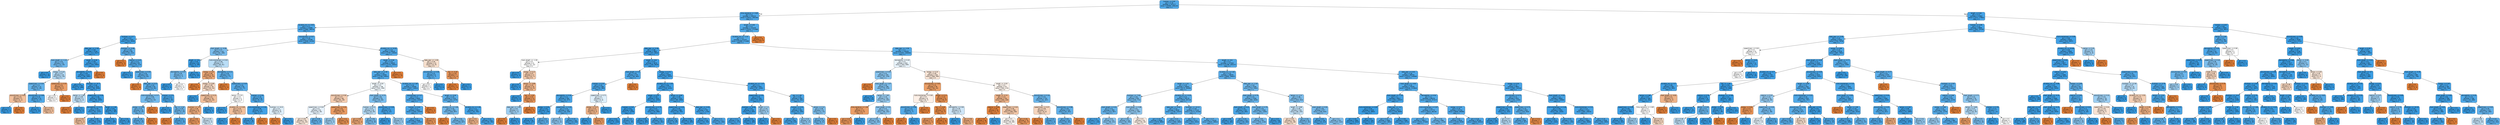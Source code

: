 digraph Tree {
node [shape=box, style="filled, rounded", color="black", fontname=helvetica] ;
edge [fontname=helvetica] ;
0 [label="liveness <= 0.62\ngini = 0.19\nsamples = 147277\nvalue = [25082, 208120]\nclass = 1", fillcolor="#51a9e8"] ;
1 [label="time_signature <= -0.89\ngini = 0.2\nsamples = 135315\nvalue = [24011, 190158]\nclass = 1", fillcolor="#52a9e8"] ;
0 -> 1 [labeldistance=2.5, labelangle=45, headlabel="True"] ;
2 [label="duration_ms <= -0.91\ngini = 0.17\nsamples = 13089\nvalue = [1980, 18670]\nclass = 1", fillcolor="#4ea7e8"] ;
1 -> 2 ;
3 [label="loudness <= -5.7\ngini = 0.07\nsamples = 2331\nvalue = [132, 3540]\nclass = 1", fillcolor="#40a1e6"] ;
2 -> 3 ;
4 [label="date_year <= -2.39\ngini = 0.06\nsamples = 2246\nvalue = [112, 3427]\nclass = 1", fillcolor="#3fa0e6"] ;
3 -> 4 ;
5 [label="track_length <= -1.13\ngini = 0.33\nsamples = 34\nvalue = [12, 45]\nclass = 1", fillcolor="#6eb7ec"] ;
4 -> 5 ;
6 [label="gini = 0.0\nsamples = 16\nvalue = [0, 25]\nclass = 1", fillcolor="#399de5"] ;
5 -> 6 ;
7 [label="energy <= 0.44\ngini = 0.47\nsamples = 18\nvalue = [12, 20]\nclass = 1", fillcolor="#b0d8f5"] ;
5 -> 7 ;
8 [label="speechiness <= 0.03\ngini = 0.3\nsamples = 13\nvalue = [4, 18]\nclass = 1", fillcolor="#65b3eb"] ;
7 -> 8 ;
9 [label="acousticness <= 0.81\ngini = 0.44\nsamples = 3\nvalue = [2, 1]\nclass = 0", fillcolor="#f2c09c"] ;
8 -> 9 ;
10 [label="gini = 0.0\nsamples = 1\nvalue = [0, 1]\nclass = 1", fillcolor="#399de5"] ;
9 -> 10 ;
11 [label="gini = 0.0\nsamples = 2\nvalue = [2, 0]\nclass = 0", fillcolor="#e58139"] ;
9 -> 11 ;
12 [label="acousticness <= 0.95\ngini = 0.19\nsamples = 10\nvalue = [2, 17]\nclass = 1", fillcolor="#50a9e8"] ;
8 -> 12 ;
13 [label="gini = 0.0\nsamples = 8\nvalue = [0, 16]\nclass = 1", fillcolor="#399de5"] ;
12 -> 13 ;
14 [label="gini = 0.44\nsamples = 2\nvalue = [2, 1]\nclass = 0", fillcolor="#f2c09c"] ;
12 -> 14 ;
15 [label="speechiness <= 0.03\ngini = 0.32\nsamples = 5\nvalue = [8, 2]\nclass = 0", fillcolor="#eca06a"] ;
7 -> 15 ;
16 [label="gini = 0.5\nsamples = 2\nvalue = [2, 2]\nclass = 0", fillcolor="#ffffff"] ;
15 -> 16 ;
17 [label="gini = 0.0\nsamples = 3\nvalue = [6, 0]\nclass = 0", fillcolor="#e58139"] ;
15 -> 17 ;
18 [label="length <= 6.28\ngini = 0.06\nsamples = 2212\nvalue = [100, 3382]\nclass = 1", fillcolor="#3fa0e6"] ;
4 -> 18 ;
19 [label="danceability <= 0.17\ngini = 0.05\nsamples = 2210\nvalue = [98, 3382]\nclass = 1", fillcolor="#3fa0e6"] ;
18 -> 19 ;
20 [label="gini = 0.0\nsamples = 295\nvalue = [0, 446]\nclass = 1", fillcolor="#399de5"] ;
19 -> 20 ;
21 [label="loudness <= -37.7\ngini = 0.06\nsamples = 1915\nvalue = [98, 2936]\nclass = 1", fillcolor="#40a0e6"] ;
19 -> 21 ;
22 [label="tempo <= -1.69\ngini = 0.48\nsamples = 4\nvalue = [2, 3]\nclass = 1", fillcolor="#bddef6"] ;
21 -> 22 ;
23 [label="gini = 0.0\nsamples = 1\nvalue = [2, 0]\nclass = 0", fillcolor="#e58139"] ;
22 -> 23 ;
24 [label="gini = 0.0\nsamples = 3\nvalue = [0, 3]\nclass = 1", fillcolor="#399de5"] ;
22 -> 24 ;
25 [label="speechiness <= 0.16\ngini = 0.06\nsamples = 1911\nvalue = [96, 2933]\nclass = 1", fillcolor="#3fa0e6"] ;
21 -> 25 ;
26 [label="danceability <= 0.17\ngini = 0.08\nsamples = 1415\nvalue = [92, 2151]\nclass = 1", fillcolor="#41a1e6"] ;
25 -> 26 ;
27 [label="gini = 0.44\nsamples = 3\nvalue = [4, 2]\nclass = 0", fillcolor="#f2c09c"] ;
26 -> 27 ;
28 [label="gini = 0.08\nsamples = 1412\nvalue = [88, 2149]\nclass = 1", fillcolor="#41a1e6"] ;
26 -> 28 ;
29 [label="length <= 1.95\ngini = 0.01\nsamples = 496\nvalue = [4, 782]\nclass = 1", fillcolor="#3a9ee5"] ;
25 -> 29 ;
30 [label="gini = 0.01\nsamples = 441\nvalue = [2, 693]\nclass = 1", fillcolor="#3a9de5"] ;
29 -> 30 ;
31 [label="gini = 0.04\nsamples = 55\nvalue = [2, 89]\nclass = 1", fillcolor="#3d9fe6"] ;
29 -> 31 ;
32 [label="gini = 0.0\nsamples = 2\nvalue = [2, 0]\nclass = 0", fillcolor="#e58139"] ;
18 -> 32 ;
33 [label="loudness <= -5.68\ngini = 0.26\nsamples = 85\nvalue = [20, 113]\nclass = 1", fillcolor="#5caeea"] ;
3 -> 33 ;
34 [label="gini = 0.0\nsamples = 3\nvalue = [5, 0]\nclass = 0", fillcolor="#e58139"] ;
33 -> 34 ;
35 [label="valence <= 0.24\ngini = 0.21\nsamples = 82\nvalue = [15, 113]\nclass = 1", fillcolor="#53aae8"] ;
33 -> 35 ;
36 [label="gini = 0.0\nsamples = 17\nvalue = [0, 31]\nclass = 1", fillcolor="#399de5"] ;
35 -> 36 ;
37 [label="speechiness <= 0.03\ngini = 0.26\nsamples = 65\nvalue = [15, 82]\nclass = 1", fillcolor="#5dafea"] ;
35 -> 37 ;
38 [label="gini = 0.0\nsamples = 1\nvalue = [1, 0]\nclass = 0", fillcolor="#e58139"] ;
37 -> 38 ;
39 [label="date_year <= 0.21\ngini = 0.25\nsamples = 64\nvalue = [14, 82]\nclass = 1", fillcolor="#5baee9"] ;
37 -> 39 ;
40 [label="instrumentalness <= 0.7\ngini = 0.36\nsamples = 27\nvalue = [10, 33]\nclass = 1", fillcolor="#75bbed"] ;
39 -> 40 ;
41 [label="energy <= 0.99\ngini = 0.31\nsamples = 25\nvalue = [8, 33]\nclass = 1", fillcolor="#69b5eb"] ;
40 -> 41 ;
42 [label="gini = 0.26\nsamples = 24\nvalue = [6, 33]\nclass = 1", fillcolor="#5dafea"] ;
41 -> 42 ;
43 [label="gini = 0.0\nsamples = 1\nvalue = [2, 0]\nclass = 0", fillcolor="#e58139"] ;
41 -> 43 ;
44 [label="gini = 0.0\nsamples = 2\nvalue = [2, 0]\nclass = 0", fillcolor="#e58139"] ;
40 -> 44 ;
45 [label="liveness <= 0.3\ngini = 0.14\nsamples = 37\nvalue = [4, 49]\nclass = 1", fillcolor="#49a5e7"] ;
39 -> 45 ;
46 [label="gini = 0.0\nsamples = 24\nvalue = [0, 34]\nclass = 1", fillcolor="#399de5"] ;
45 -> 46 ;
47 [label="key <= -1.34\ngini = 0.33\nsamples = 13\nvalue = [4, 15]\nclass = 1", fillcolor="#6eb7ec"] ;
45 -> 47 ;
48 [label="gini = 0.0\nsamples = 2\nvalue = [2, 0]\nclass = 0", fillcolor="#e58139"] ;
47 -> 48 ;
49 [label="gini = 0.21\nsamples = 11\nvalue = [2, 15]\nclass = 1", fillcolor="#53aae8"] ;
47 -> 49 ;
50 [label="acousticness <= 0.0\ngini = 0.19\nsamples = 10758\nvalue = [1848, 15130]\nclass = 1", fillcolor="#51a9e8"] ;
2 -> 50 ;
51 [label="track_length <= -0.08\ngini = 0.37\nsamples = 142\nvalue = [61, 190]\nclass = 1", fillcolor="#79bced"] ;
50 -> 51 ;
52 [label="length <= -0.6\ngini = 0.04\nsamples = 65\nvalue = [2, 99]\nclass = 1", fillcolor="#3d9fe6"] ;
51 -> 52 ;
53 [label="danceability <= 0.47\ngini = 0.35\nsamples = 4\nvalue = [2, 7]\nclass = 1", fillcolor="#72b9ec"] ;
52 -> 53 ;
54 [label="gini = 0.0\nsamples = 2\nvalue = [0, 5]\nclass = 1", fillcolor="#399de5"] ;
53 -> 54 ;
55 [label="gini = 0.5\nsamples = 2\nvalue = [2, 2]\nclass = 0", fillcolor="#ffffff"] ;
53 -> 55 ;
56 [label="gini = 0.0\nsamples = 61\nvalue = [0, 92]\nclass = 1", fillcolor="#399de5"] ;
52 -> 56 ;
57 [label="instrumentalness <= 0.01\ngini = 0.48\nsamples = 77\nvalue = [59, 91]\nclass = 1", fillcolor="#b9ddf6"] ;
51 -> 57 ;
58 [label="energy <= 0.8\ngini = 0.36\nsamples = 26\nvalue = [45, 14]\nclass = 0", fillcolor="#eda877"] ;
57 -> 58 ;
59 [label="gini = 0.0\nsamples = 8\nvalue = [25, 0]\nclass = 0", fillcolor="#e58139"] ;
58 -> 59 ;
60 [label="energy <= 0.85\ngini = 0.48\nsamples = 18\nvalue = [20, 14]\nclass = 0", fillcolor="#f7d9c4"] ;
58 -> 60 ;
61 [label="gini = 0.0\nsamples = 2\nvalue = [0, 4]\nclass = 1", fillcolor="#399de5"] ;
60 -> 61 ;
62 [label="speechiness <= 0.13\ngini = 0.44\nsamples = 16\nvalue = [20, 10]\nclass = 0", fillcolor="#f2c09c"] ;
60 -> 62 ;
63 [label="loudness <= -4.5\ngini = 0.38\nsamples = 15\nvalue = [20, 7]\nclass = 0", fillcolor="#eead7e"] ;
62 -> 63 ;
64 [label="gini = 0.26\nsamples = 11\nvalue = [17, 3]\nclass = 0", fillcolor="#ea975c"] ;
63 -> 64 ;
65 [label="gini = 0.49\nsamples = 4\nvalue = [3, 4]\nclass = 1", fillcolor="#cee6f8"] ;
63 -> 65 ;
66 [label="gini = 0.0\nsamples = 1\nvalue = [0, 3]\nclass = 1", fillcolor="#399de5"] ;
62 -> 66 ;
67 [label="danceability <= 0.11\ngini = 0.26\nsamples = 51\nvalue = [14, 77]\nclass = 1", fillcolor="#5dafea"] ;
57 -> 67 ;
68 [label="gini = 0.0\nsamples = 1\nvalue = [2, 0]\nclass = 0", fillcolor="#e58139"] ;
67 -> 68 ;
69 [label="speechiness <= 0.04\ngini = 0.23\nsamples = 50\nvalue = [12, 77]\nclass = 1", fillcolor="#58ace9"] ;
67 -> 69 ;
70 [label="tempo <= 0.31\ngini = 0.5\nsamples = 5\nvalue = [4, 4]\nclass = 0", fillcolor="#ffffff"] ;
69 -> 70 ;
71 [label="gini = 0.0\nsamples = 2\nvalue = [0, 2]\nclass = 1", fillcolor="#399de5"] ;
70 -> 71 ;
72 [label="duration_ms <= 0.09\ngini = 0.44\nsamples = 3\nvalue = [4, 2]\nclass = 0", fillcolor="#f2c09c"] ;
70 -> 72 ;
73 [label="gini = 0.0\nsamples = 1\nvalue = [0, 2]\nclass = 1", fillcolor="#399de5"] ;
72 -> 73 ;
74 [label="gini = 0.0\nsamples = 2\nvalue = [4, 0]\nclass = 0", fillcolor="#e58139"] ;
72 -> 74 ;
75 [label="liveness <= 0.34\ngini = 0.18\nsamples = 45\nvalue = [8, 73]\nclass = 1", fillcolor="#4fa8e8"] ;
69 -> 75 ;
76 [label="instrumentalness <= 0.91\ngini = 0.08\nsamples = 37\nvalue = [3, 67]\nclass = 1", fillcolor="#42a1e6"] ;
75 -> 76 ;
77 [label="gini = 0.06\nsamples = 36\nvalue = [2, 67]\nclass = 1", fillcolor="#3fa0e6"] ;
76 -> 77 ;
78 [label="gini = 0.0\nsamples = 1\nvalue = [1, 0]\nclass = 0", fillcolor="#e58139"] ;
76 -> 78 ;
79 [label="loudness <= -6.41\ngini = 0.5\nsamples = 8\nvalue = [5, 6]\nclass = 1", fillcolor="#deeffb"] ;
75 -> 79 ;
80 [label="gini = 0.0\nsamples = 3\nvalue = [5, 0]\nclass = 0", fillcolor="#e58139"] ;
79 -> 80 ;
81 [label="gini = 0.0\nsamples = 5\nvalue = [0, 6]\nclass = 1", fillcolor="#399de5"] ;
79 -> 81 ;
82 [label="duration_ms <= 10.81\ngini = 0.19\nsamples = 10616\nvalue = [1787, 14940]\nclass = 1", fillcolor="#51a9e8"] ;
50 -> 82 ;
83 [label="length <= 5.08\ngini = 0.19\nsamples = 10603\nvalue = [1775, 14931]\nclass = 1", fillcolor="#51a9e8"] ;
82 -> 83 ;
84 [label="date_year <= -2.39\ngini = 0.19\nsamples = 10592\nvalue = [1758, 14931]\nclass = 1", fillcolor="#50a9e8"] ;
83 -> 84 ;
85 [label="length <= -0.03\ngini = 0.5\nsamples = 136\nvalue = [101, 109]\nclass = 1", fillcolor="#f0f8fd"] ;
84 -> 85 ;
86 [label="acousticness <= 0.91\ngini = 0.47\nsamples = 86\nvalue = [81, 49]\nclass = 0", fillcolor="#f5cdb1"] ;
85 -> 86 ;
87 [label="speechiness <= 0.04\ngini = 0.5\nsamples = 50\nvalue = [34, 39]\nclass = 1", fillcolor="#e6f2fc"] ;
86 -> 87 ;
88 [label="gini = 0.49\nsamples = 40\nvalue = [31, 25]\nclass = 0", fillcolor="#fae7d9"] ;
87 -> 88 ;
89 [label="gini = 0.29\nsamples = 10\nvalue = [3, 14]\nclass = 1", fillcolor="#63b2eb"] ;
87 -> 89 ;
90 [label="speechiness <= 0.03\ngini = 0.29\nsamples = 36\nvalue = [47, 10]\nclass = 0", fillcolor="#eb9c63"] ;
86 -> 90 ;
91 [label="gini = 0.44\nsamples = 4\nvalue = [2, 4]\nclass = 1", fillcolor="#9ccef2"] ;
90 -> 91 ;
92 [label="gini = 0.21\nsamples = 32\nvalue = [45, 6]\nclass = 0", fillcolor="#e89253"] ;
90 -> 92 ;
93 [label="track_length <= -0.74\ngini = 0.38\nsamples = 50\nvalue = [20, 60]\nclass = 1", fillcolor="#7bbeee"] ;
85 -> 93 ;
94 [label="liveness <= 0.11\ngini = 0.47\nsamples = 29\nvalue = [18, 29]\nclass = 1", fillcolor="#b4daf5"] ;
93 -> 94 ;
95 [label="gini = 0.36\nsamples = 7\nvalue = [10, 3]\nclass = 0", fillcolor="#eda774"] ;
94 -> 95 ;
96 [label="gini = 0.36\nsamples = 22\nvalue = [8, 26]\nclass = 1", fillcolor="#76bbed"] ;
94 -> 96 ;
97 [label="acousticness <= 0.93\ngini = 0.11\nsamples = 21\nvalue = [2, 31]\nclass = 1", fillcolor="#46a3e7"] ;
93 -> 97 ;
98 [label="gini = 0.0\nsamples = 16\nvalue = [0, 27]\nclass = 1", fillcolor="#399de5"] ;
97 -> 98 ;
99 [label="gini = 0.44\nsamples = 5\nvalue = [2, 4]\nclass = 1", fillcolor="#9ccef2"] ;
97 -> 99 ;
100 [label="duration_ms <= 1.08\ngini = 0.18\nsamples = 10456\nvalue = [1657, 14822]\nclass = 1", fillcolor="#4fa8e8"] ;
84 -> 100 ;
101 [label="acousticness <= 1.0\ngini = 0.17\nsamples = 9355\nvalue = [1404, 13343]\nclass = 1", fillcolor="#4ea7e8"] ;
100 -> 101 ;
102 [label="liveness <= 0.62\ngini = 0.17\nsamples = 9352\nvalue = [1400, 13343]\nclass = 1", fillcolor="#4ea7e8"] ;
101 -> 102 ;
103 [label="gini = 0.17\nsamples = 9348\nvalue = [1394, 13342]\nclass = 1", fillcolor="#4ea7e8"] ;
102 -> 103 ;
104 [label="gini = 0.24\nsamples = 4\nvalue = [6, 1]\nclass = 0", fillcolor="#e9965a"] ;
102 -> 104 ;
105 [label="gini = 0.0\nsamples = 3\nvalue = [4, 0]\nclass = 0", fillcolor="#e58139"] ;
101 -> 105 ;
106 [label="length <= -0.46\ngini = 0.25\nsamples = 1101\nvalue = [253, 1479]\nclass = 1", fillcolor="#5baee9"] ;
100 -> 106 ;
107 [label="duration_ms <= 1.08\ngini = 0.35\nsamples = 581\nvalue = [200, 697]\nclass = 1", fillcolor="#72b9ec"] ;
106 -> 107 ;
108 [label="gini = 0.0\nsamples = 2\nvalue = [4, 0]\nclass = 0", fillcolor="#e58139"] ;
107 -> 108 ;
109 [label="gini = 0.34\nsamples = 579\nvalue = [196, 697]\nclass = 1", fillcolor="#71b9ec"] ;
107 -> 109 ;
110 [label="duration_ms <= 1.09\ngini = 0.12\nsamples = 520\nvalue = [53, 782]\nclass = 1", fillcolor="#46a4e7"] ;
106 -> 110 ;
111 [label="gini = 0.41\nsamples = 4\nvalue = [5, 2]\nclass = 0", fillcolor="#efb388"] ;
110 -> 111 ;
112 [label="gini = 0.11\nsamples = 516\nvalue = [48, 780]\nclass = 1", fillcolor="#45a3e7"] ;
110 -> 112 ;
113 [label="gini = 0.0\nsamples = 11\nvalue = [17, 0]\nclass = 0", fillcolor="#e58139"] ;
83 -> 113 ;
114 [label="date_year <= -1.06\ngini = 0.49\nsamples = 13\nvalue = [12, 9]\nclass = 0", fillcolor="#f8e0ce"] ;
82 -> 114 ;
115 [label="acousticness <= 0.38\ngini = 0.22\nsamples = 6\nvalue = [1, 7]\nclass = 1", fillcolor="#55abe9"] ;
114 -> 115 ;
116 [label="gini = 0.5\nsamples = 2\nvalue = [1, 1]\nclass = 0", fillcolor="#ffffff"] ;
115 -> 116 ;
117 [label="gini = 0.0\nsamples = 4\nvalue = [0, 6]\nclass = 1", fillcolor="#399de5"] ;
115 -> 117 ;
118 [label="key <= -0.49\ngini = 0.26\nsamples = 7\nvalue = [11, 2]\nclass = 0", fillcolor="#ea985d"] ;
114 -> 118 ;
119 [label="gini = 0.0\nsamples = 5\nvalue = [11, 0]\nclass = 0", fillcolor="#e58139"] ;
118 -> 119 ;
120 [label="gini = 0.0\nsamples = 2\nvalue = [0, 2]\nclass = 1", fillcolor="#399de5"] ;
118 -> 120 ;
121 [label="length <= 5.08\ngini = 0.2\nsamples = 122226\nvalue = [22031, 171488]\nclass = 1", fillcolor="#52aae8"] ;
1 -> 121 ;
122 [label="duration_ms <= -1.23\ngini = 0.2\nsamples = 122147\nvalue = [21898, 171488]\nclass = 1", fillcolor="#52aae8"] ;
121 -> 122 ;
123 [label="date_year <= -2.46\ngini = 0.08\nsamples = 3897\nvalue = [247, 5832]\nclass = 1", fillcolor="#41a1e6"] ;
122 -> 123 ;
124 [label="track_length <= -1.28\ngini = 0.5\nsamples = 21\nvalue = [12, 12]\nclass = 0", fillcolor="#ffffff"] ;
123 -> 124 ;
125 [label="gini = 0.0\nsamples = 4\nvalue = [0, 5]\nclass = 1", fillcolor="#399de5"] ;
124 -> 125 ;
126 [label="energy <= 0.12\ngini = 0.47\nsamples = 17\nvalue = [12, 7]\nclass = 0", fillcolor="#f4caac"] ;
124 -> 126 ;
127 [label="gini = 0.0\nsamples = 2\nvalue = [0, 2]\nclass = 1", fillcolor="#399de5"] ;
126 -> 127 ;
128 [label="tempo <= -0.88\ngini = 0.42\nsamples = 15\nvalue = [12, 5]\nclass = 0", fillcolor="#f0b58b"] ;
126 -> 128 ;
129 [label="gini = 0.0\nsamples = 3\nvalue = [0, 3]\nclass = 1", fillcolor="#399de5"] ;
128 -> 129 ;
130 [label="key <= -1.05\ngini = 0.24\nsamples = 12\nvalue = [12, 2]\nclass = 0", fillcolor="#e9965a"] ;
128 -> 130 ;
131 [label="date_year <= -2.65\ngini = 0.44\nsamples = 3\nvalue = [1, 2]\nclass = 1", fillcolor="#9ccef2"] ;
130 -> 131 ;
132 [label="gini = 0.0\nsamples = 1\nvalue = [1, 0]\nclass = 0", fillcolor="#e58139"] ;
131 -> 132 ;
133 [label="gini = 0.0\nsamples = 2\nvalue = [0, 2]\nclass = 1", fillcolor="#399de5"] ;
131 -> 133 ;
134 [label="gini = 0.0\nsamples = 9\nvalue = [11, 0]\nclass = 0", fillcolor="#e58139"] ;
130 -> 134 ;
135 [label="length <= -0.6\ngini = 0.07\nsamples = 3876\nvalue = [235, 5820]\nclass = 1", fillcolor="#41a1e6"] ;
123 -> 135 ;
136 [label="track_length <= 3.3\ngini = 0.16\nsamples = 270\nvalue = [38, 383]\nclass = 1", fillcolor="#4da7e8"] ;
135 -> 136 ;
137 [label="liveness <= 0.51\ngini = 0.15\nsamples = 269\nvalue = [35, 383]\nclass = 1", fillcolor="#4ba6e7"] ;
136 -> 137 ;
138 [label="danceability <= 0.42\ngini = 0.14\nsamples = 262\nvalue = [30, 377]\nclass = 1", fillcolor="#49a5e7"] ;
137 -> 138 ;
139 [label="energy <= 0.91\ngini = 0.03\nsamples = 97\nvalue = [2, 149]\nclass = 1", fillcolor="#3c9ee5"] ;
138 -> 139 ;
140 [label="gini = 0.0\nsamples = 83\nvalue = [0, 137]\nclass = 1", fillcolor="#399de5"] ;
139 -> 140 ;
141 [label="gini = 0.24\nsamples = 14\nvalue = [2, 12]\nclass = 1", fillcolor="#5aade9"] ;
139 -> 141 ;
142 [label="speechiness <= 0.03\ngini = 0.19\nsamples = 165\nvalue = [28, 228]\nclass = 1", fillcolor="#51a9e8"] ;
138 -> 142 ;
143 [label="gini = 0.41\nsamples = 17\nvalue = [9, 22]\nclass = 1", fillcolor="#8ac5f0"] ;
142 -> 143 ;
144 [label="gini = 0.15\nsamples = 148\nvalue = [19, 206]\nclass = 1", fillcolor="#4ba6e7"] ;
142 -> 144 ;
145 [label="speechiness <= 0.72\ngini = 0.5\nsamples = 7\nvalue = [5, 6]\nclass = 1", fillcolor="#deeffb"] ;
137 -> 145 ;
146 [label="energy <= 0.17\ngini = 0.41\nsamples = 5\nvalue = [5, 2]\nclass = 0", fillcolor="#efb388"] ;
145 -> 146 ;
147 [label="gini = 0.0\nsamples = 1\nvalue = [0, 1]\nclass = 1", fillcolor="#399de5"] ;
146 -> 147 ;
148 [label="gini = 0.28\nsamples = 4\nvalue = [5, 1]\nclass = 0", fillcolor="#ea9a61"] ;
146 -> 148 ;
149 [label="gini = 0.0\nsamples = 2\nvalue = [0, 4]\nclass = 1", fillcolor="#399de5"] ;
145 -> 149 ;
150 [label="gini = 0.0\nsamples = 1\nvalue = [3, 0]\nclass = 0", fillcolor="#e58139"] ;
136 -> 150 ;
151 [label="energy <= 0.74\ngini = 0.07\nsamples = 3606\nvalue = [197, 5437]\nclass = 1", fillcolor="#40a1e6"] ;
135 -> 151 ;
152 [label="duration_ms <= -1.53\ngini = 0.06\nsamples = 2773\nvalue = [130, 4232]\nclass = 1", fillcolor="#3fa0e6"] ;
151 -> 152 ;
153 [label="length <= 0.53\ngini = 0.03\nsamples = 1522\nvalue = [41, 2332]\nclass = 1", fillcolor="#3c9fe5"] ;
152 -> 153 ;
154 [label="liveness <= 0.6\ngini = 0.01\nsamples = 901\nvalue = [7, 1376]\nclass = 1", fillcolor="#3a9de5"] ;
153 -> 154 ;
155 [label="gini = 0.01\nsamples = 879\nvalue = [5, 1346]\nclass = 1", fillcolor="#3a9de5"] ;
154 -> 155 ;
156 [label="gini = 0.12\nsamples = 22\nvalue = [2, 30]\nclass = 1", fillcolor="#46a4e7"] ;
154 -> 156 ;
157 [label="acousticness <= 0.76\ngini = 0.07\nsamples = 621\nvalue = [34, 956]\nclass = 1", fillcolor="#40a0e6"] ;
153 -> 157 ;
158 [label="gini = 0.03\nsamples = 364\nvalue = [8, 564]\nclass = 1", fillcolor="#3c9ee5"] ;
157 -> 158 ;
159 [label="gini = 0.12\nsamples = 257\nvalue = [26, 392]\nclass = 1", fillcolor="#46a4e7"] ;
157 -> 159 ;
160 [label="tempo <= -0.69\ngini = 0.09\nsamples = 1251\nvalue = [89, 1900]\nclass = 1", fillcolor="#42a2e6"] ;
152 -> 160 ;
161 [label="speechiness <= 0.03\ngini = 0.05\nsamples = 496\nvalue = [18, 754]\nclass = 1", fillcolor="#3e9fe6"] ;
160 -> 161 ;
162 [label="gini = 0.14\nsamples = 68\nvalue = [8, 99]\nclass = 1", fillcolor="#49a5e7"] ;
161 -> 162 ;
163 [label="gini = 0.03\nsamples = 428\nvalue = [10, 655]\nclass = 1", fillcolor="#3c9ee5"] ;
161 -> 163 ;
164 [label="date_year <= -0.05\ngini = 0.11\nsamples = 755\nvalue = [71, 1146]\nclass = 1", fillcolor="#45a3e7"] ;
160 -> 164 ;
165 [label="gini = 0.07\nsamples = 478\nvalue = [29, 750]\nclass = 1", fillcolor="#41a1e6"] ;
164 -> 165 ;
166 [label="gini = 0.17\nsamples = 277\nvalue = [42, 396]\nclass = 1", fillcolor="#4ea7e8"] ;
164 -> 166 ;
167 [label="duration_ms <= -1.47\ngini = 0.1\nsamples = 833\nvalue = [67, 1205]\nclass = 1", fillcolor="#44a2e6"] ;
151 -> 167 ;
168 [label="speechiness <= 0.9\ngini = 0.04\nsamples = 440\nvalue = [15, 644]\nclass = 1", fillcolor="#3e9fe6"] ;
167 -> 168 ;
169 [label="loudness <= -8.99\ngini = 0.04\nsamples = 435\nvalue = [13, 640]\nclass = 1", fillcolor="#3d9fe6"] ;
168 -> 169 ;
170 [label="gini = 0.11\nsamples = 129\nvalue = [11, 174]\nclass = 1", fillcolor="#46a3e7"] ;
169 -> 170 ;
171 [label="gini = 0.01\nsamples = 306\nvalue = [2, 466]\nclass = 1", fillcolor="#3a9de5"] ;
169 -> 171 ;
172 [label="length <= 1.1\ngini = 0.44\nsamples = 5\nvalue = [2, 4]\nclass = 1", fillcolor="#9ccef2"] ;
168 -> 172 ;
173 [label="gini = 0.0\nsamples = 3\nvalue = [0, 4]\nclass = 1", fillcolor="#399de5"] ;
172 -> 173 ;
174 [label="gini = 0.0\nsamples = 2\nvalue = [2, 0]\nclass = 0", fillcolor="#e58139"] ;
172 -> 174 ;
175 [label="key <= 1.48\ngini = 0.16\nsamples = 393\nvalue = [52, 561]\nclass = 1", fillcolor="#4ba6e7"] ;
167 -> 175 ;
176 [label="liveness <= 0.53\ngini = 0.13\nsamples = 362\nvalue = [41, 530]\nclass = 1", fillcolor="#48a5e7"] ;
175 -> 176 ;
177 [label="gini = 0.12\nsamples = 348\nvalue = [36, 518]\nclass = 1", fillcolor="#47a4e7"] ;
176 -> 177 ;
178 [label="gini = 0.42\nsamples = 14\nvalue = [5, 12]\nclass = 1", fillcolor="#8bc6f0"] ;
176 -> 178 ;
179 [label="tempo <= 2.11\ngini = 0.39\nsamples = 31\nvalue = [11, 31]\nclass = 1", fillcolor="#7fc0ee"] ;
175 -> 179 ;
180 [label="gini = 0.33\nsamples = 29\nvalue = [8, 31]\nclass = 1", fillcolor="#6cb6ec"] ;
179 -> 180 ;
181 [label="gini = 0.0\nsamples = 2\nvalue = [3, 0]\nclass = 0", fillcolor="#e58139"] ;
179 -> 181 ;
182 [label="date_year <= -2.39\ngini = 0.2\nsamples = 118250\nvalue = [21651, 165656]\nclass = 1", fillcolor="#53aae8"] ;
122 -> 182 ;
183 [label="danceability <= 0.43\ngini = 0.5\nsamples = 618\nvalue = [453, 509]\nclass = 1", fillcolor="#e9f4fc"] ;
182 -> 183 ;
184 [label="speechiness <= 0.03\ngini = 0.41\nsamples = 192\nvalue = [87, 219]\nclass = 1", fillcolor="#88c4ef"] ;
183 -> 184 ;
185 [label="gini = 0.0\nsamples = 4\nvalue = [8, 0]\nclass = 0", fillcolor="#e58139"] ;
184 -> 185 ;
186 [label="track_length <= -1.07\ngini = 0.39\nsamples = 188\nvalue = [79, 219]\nclass = 1", fillcolor="#80c0ee"] ;
184 -> 186 ;
187 [label="gini = 0.0\nsamples = 33\nvalue = [0, 54]\nclass = 1", fillcolor="#399de5"] ;
186 -> 187 ;
188 [label="tempo <= -1.65\ngini = 0.44\nsamples = 155\nvalue = [79, 165]\nclass = 1", fillcolor="#98ccf1"] ;
186 -> 188 ;
189 [label="time_signature <= 1.38\ngini = 0.3\nsamples = 11\nvalue = [13, 3]\nclass = 0", fillcolor="#eb9e67"] ;
188 -> 189 ;
190 [label="gini = 0.23\nsamples = 10\nvalue = [13, 2]\nclass = 0", fillcolor="#e99457"] ;
189 -> 190 ;
191 [label="gini = 0.0\nsamples = 1\nvalue = [0, 1]\nclass = 1", fillcolor="#399de5"] ;
189 -> 191 ;
192 [label="track_length <= 0.6\ngini = 0.41\nsamples = 144\nvalue = [66, 162]\nclass = 1", fillcolor="#8ac5f0"] ;
188 -> 192 ;
193 [label="gini = 0.39\nsamples = 140\nvalue = [60, 162]\nclass = 1", fillcolor="#82c1ef"] ;
192 -> 193 ;
194 [label="gini = 0.0\nsamples = 4\nvalue = [6, 0]\nclass = 0", fillcolor="#e58139"] ;
192 -> 194 ;
195 [label="energy <= 0.15\ngini = 0.49\nsamples = 426\nvalue = [366, 290]\nclass = 0", fillcolor="#fae5d6"] ;
183 -> 195 ;
196 [label="acousticness <= 0.81\ngini = 0.31\nsamples = 49\nvalue = [64, 15]\nclass = 0", fillcolor="#eb9f67"] ;
195 -> 196 ;
197 [label="instrumentalness <= 0.06\ngini = 0.5\nsamples = 8\nvalue = [8, 7]\nclass = 0", fillcolor="#fcefe6"] ;
196 -> 197 ;
198 [label="acousticness <= 0.69\ngini = 0.22\nsamples = 5\nvalue = [1, 7]\nclass = 1", fillcolor="#55abe9"] ;
197 -> 198 ;
199 [label="gini = 0.0\nsamples = 1\nvalue = [1, 0]\nclass = 0", fillcolor="#e58139"] ;
198 -> 199 ;
200 [label="gini = 0.0\nsamples = 4\nvalue = [0, 7]\nclass = 1", fillcolor="#399de5"] ;
198 -> 200 ;
201 [label="gini = 0.0\nsamples = 3\nvalue = [7, 0]\nclass = 0", fillcolor="#e58139"] ;
197 -> 201 ;
202 [label="length <= 0.11\ngini = 0.22\nsamples = 41\nvalue = [56, 8]\nclass = 0", fillcolor="#e99355"] ;
196 -> 202 ;
203 [label="key <= -0.49\ngini = 0.13\nsamples = 35\nvalue = [53, 4]\nclass = 0", fillcolor="#e78b48"] ;
202 -> 203 ;
204 [label="gini = 0.27\nsamples = 17\nvalue = [21, 4]\nclass = 0", fillcolor="#ea995f"] ;
203 -> 204 ;
205 [label="gini = 0.0\nsamples = 18\nvalue = [32, 0]\nclass = 0", fillcolor="#e58139"] ;
203 -> 205 ;
206 [label="danceability <= 0.56\ngini = 0.49\nsamples = 6\nvalue = [3, 4]\nclass = 1", fillcolor="#cee6f8"] ;
202 -> 206 ;
207 [label="gini = 0.0\nsamples = 3\nvalue = [0, 3]\nclass = 1", fillcolor="#399de5"] ;
206 -> 207 ;
208 [label="gini = 0.38\nsamples = 3\nvalue = [3, 1]\nclass = 0", fillcolor="#eeab7b"] ;
206 -> 208 ;
209 [label="length <= -0.03\ngini = 0.5\nsamples = 377\nvalue = [302, 275]\nclass = 0", fillcolor="#fdf4ed"] ;
195 -> 209 ;
210 [label="length <= -0.74\ngini = 0.41\nsamples = 244\nvalue = [260, 108]\nclass = 0", fillcolor="#f0b58b"] ;
209 -> 210 ;
211 [label="valence <= 0.85\ngini = 0.05\nsamples = 48\nvalue = [71, 2]\nclass = 0", fillcolor="#e6853f"] ;
210 -> 211 ;
212 [label="gini = 0.0\nsamples = 46\nvalue = [71, 0]\nclass = 0", fillcolor="#e58139"] ;
211 -> 212 ;
213 [label="gini = 0.0\nsamples = 2\nvalue = [0, 2]\nclass = 1", fillcolor="#399de5"] ;
211 -> 213 ;
214 [label="speechiness <= 0.04\ngini = 0.46\nsamples = 196\nvalue = [189, 106]\nclass = 0", fillcolor="#f4c8a8"] ;
210 -> 214 ;
215 [label="gini = 0.5\nsamples = 120\nvalue = [94, 89]\nclass = 0", fillcolor="#fef8f4"] ;
214 -> 215 ;
216 [label="gini = 0.26\nsamples = 76\nvalue = [95, 17]\nclass = 0", fillcolor="#ea985c"] ;
214 -> 216 ;
217 [label="acousticness <= 0.16\ngini = 0.32\nsamples = 133\nvalue = [42, 167]\nclass = 1", fillcolor="#6bb6ec"] ;
209 -> 217 ;
218 [label="speechiness <= 0.07\ngini = 0.48\nsamples = 7\nvalue = [9, 6]\nclass = 0", fillcolor="#f6d5bd"] ;
217 -> 218 ;
219 [label="gini = 0.0\nsamples = 5\nvalue = [8, 0]\nclass = 0", fillcolor="#e58139"] ;
218 -> 219 ;
220 [label="gini = 0.24\nsamples = 2\nvalue = [1, 6]\nclass = 1", fillcolor="#5aade9"] ;
218 -> 220 ;
221 [label="acousticness <= 0.98\ngini = 0.28\nsamples = 126\nvalue = [33, 161]\nclass = 1", fillcolor="#62b1ea"] ;
217 -> 221 ;
222 [label="gini = 0.26\nsamples = 125\nvalue = [30, 161]\nclass = 1", fillcolor="#5eafea"] ;
221 -> 222 ;
223 [label="gini = 0.0\nsamples = 1\nvalue = [3, 0]\nclass = 0", fillcolor="#e58139"] ;
221 -> 223 ;
224 [label="length <= -0.6\ngini = 0.2\nsamples = 117632\nvalue = [21198, 165147]\nclass = 1", fillcolor="#52aae8"] ;
182 -> 224 ;
225 [label="duration_ms <= 1.62\ngini = 0.25\nsamples = 28878\nvalue = [6885, 39067]\nclass = 1", fillcolor="#5caeea"] ;
224 -> 225 ;
226 [label="length <= -1.31\ngini = 0.25\nsamples = 26832\nvalue = [6175, 36485]\nclass = 1", fillcolor="#5baee9"] ;
225 -> 226 ;
227 [label="loudness <= -7.82\ngini = 0.36\nsamples = 653\nvalue = [235, 772]\nclass = 1", fillcolor="#75bbed"] ;
226 -> 227 ;
228 [label="track_length <= 0.01\ngini = 0.31\nsamples = 399\nvalue = [113, 487]\nclass = 1", fillcolor="#67b4eb"] ;
227 -> 228 ;
229 [label="gini = 0.12\nsamples = 178\nvalue = [17, 246]\nclass = 1", fillcolor="#47a4e7"] ;
228 -> 229 ;
230 [label="gini = 0.41\nsamples = 221\nvalue = [96, 241]\nclass = 1", fillcolor="#88c4ef"] ;
228 -> 230 ;
231 [label="track_length <= 0.88\ngini = 0.42\nsamples = 254\nvalue = [122, 285]\nclass = 1", fillcolor="#8ec7f0"] ;
227 -> 231 ;
232 [label="gini = 0.39\nsamples = 224\nvalue = [92, 259]\nclass = 1", fillcolor="#7fc0ee"] ;
231 -> 232 ;
233 [label="gini = 0.5\nsamples = 30\nvalue = [30, 26]\nclass = 0", fillcolor="#fceee5"] ;
231 -> 233 ;
234 [label="duration_ms <= -0.19\ngini = 0.24\nsamples = 26179\nvalue = [5940, 35713]\nclass = 1", fillcolor="#5aade9"] ;
226 -> 234 ;
235 [label="date_year <= -0.64\ngini = 0.22\nsamples = 9039\nvalue = [1766, 12547]\nclass = 1", fillcolor="#55abe9"] ;
234 -> 235 ;
236 [label="gini = 0.19\nsamples = 6306\nvalue = [1076, 8882]\nclass = 1", fillcolor="#51a9e8"] ;
235 -> 236 ;
237 [label="gini = 0.27\nsamples = 2733\nvalue = [690, 3665]\nclass = 1", fillcolor="#5eafea"] ;
235 -> 237 ;
238 [label="loudness <= -14.12\ngini = 0.26\nsamples = 17140\nvalue = [4174, 23166]\nclass = 1", fillcolor="#5dafea"] ;
234 -> 238 ;
239 [label="gini = 0.2\nsamples = 3112\nvalue = [554, 4324]\nclass = 1", fillcolor="#52aae8"] ;
238 -> 239 ;
240 [label="gini = 0.27\nsamples = 14028\nvalue = [3620, 18842]\nclass = 1", fillcolor="#5fb0ea"] ;
238 -> 240 ;
241 [label="date_year <= -1.03\ngini = 0.34\nsamples = 2046\nvalue = [710, 2582]\nclass = 1", fillcolor="#6fb8ec"] ;
225 -> 241 ;
242 [label="track_length <= 0.75\ngini = 0.31\nsamples = 1269\nvalue = [385, 1649]\nclass = 1", fillcolor="#67b4eb"] ;
241 -> 242 ;
243 [label="track_length <= 0.41\ngini = 0.16\nsamples = 233\nvalue = [34, 365]\nclass = 1", fillcolor="#4ba6e7"] ;
242 -> 243 ;
244 [label="gini = 0.06\nsamples = 113\nvalue = [6, 182]\nclass = 1", fillcolor="#40a0e6"] ;
243 -> 244 ;
245 [label="gini = 0.23\nsamples = 120\nvalue = [28, 183]\nclass = 1", fillcolor="#57ace9"] ;
243 -> 245 ;
246 [label="track_length <= 4.79\ngini = 0.34\nsamples = 1036\nvalue = [351, 1284]\nclass = 1", fillcolor="#6fb8ec"] ;
242 -> 246 ;
247 [label="gini = 0.35\nsamples = 947\nvalue = [346, 1156]\nclass = 1", fillcolor="#74baed"] ;
246 -> 247 ;
248 [label="gini = 0.07\nsamples = 89\nvalue = [5, 128]\nclass = 1", fillcolor="#41a1e6"] ;
246 -> 248 ;
249 [label="tempo <= -1.11\ngini = 0.38\nsamples = 777\nvalue = [325, 933]\nclass = 1", fillcolor="#7ebfee"] ;
241 -> 249 ;
250 [label="length <= -0.88\ngini = 0.48\nsamples = 100\nvalue = [69, 100]\nclass = 1", fillcolor="#c2e1f7"] ;
249 -> 250 ;
251 [label="gini = 0.49\nsamples = 48\nvalue = [52, 38]\nclass = 0", fillcolor="#f8ddca"] ;
250 -> 251 ;
252 [label="gini = 0.34\nsamples = 52\nvalue = [17, 62]\nclass = 1", fillcolor="#6fb8ec"] ;
250 -> 252 ;
253 [label="track_length <= 0.92\ngini = 0.36\nsamples = 677\nvalue = [256, 833]\nclass = 1", fillcolor="#76bbed"] ;
249 -> 253 ;
254 [label="gini = 0.15\nsamples = 140\nvalue = [19, 213]\nclass = 1", fillcolor="#4ba6e7"] ;
253 -> 254 ;
255 [label="gini = 0.4\nsamples = 537\nvalue = [237, 620]\nclass = 1", fillcolor="#85c2ef"] ;
253 -> 255 ;
256 [label="date_year <= 0.53\ngini = 0.18\nsamples = 88754\nvalue = [14313, 126080]\nclass = 1", fillcolor="#4fa8e8"] ;
224 -> 256 ;
257 [label="track_length <= -0.83\ngini = 0.19\nsamples = 79103\nvalue = [13246, 111864]\nclass = 1", fillcolor="#50a9e8"] ;
256 -> 257 ;
258 [label="track_length <= -1.19\ngini = 0.1\nsamples = 9627\nvalue = [814, 14547]\nclass = 1", fillcolor="#44a2e6"] ;
257 -> 258 ;
259 [label="instrumentalness <= 0.83\ngini = 0.03\nsamples = 3155\nvalue = [76, 4963]\nclass = 1", fillcolor="#3c9fe5"] ;
258 -> 259 ;
260 [label="gini = 0.03\nsamples = 2892\nvalue = [76, 4532]\nclass = 1", fillcolor="#3c9fe5"] ;
259 -> 260 ;
261 [label="gini = 0.0\nsamples = 263\nvalue = [0, 431]\nclass = 1", fillcolor="#399de5"] ;
259 -> 261 ;
262 [label="date_year <= -2.0\ngini = 0.13\nsamples = 6472\nvalue = [738, 9584]\nclass = 1", fillcolor="#48a5e7"] ;
258 -> 262 ;
263 [label="gini = 0.22\nsamples = 2083\nvalue = [407, 2853]\nclass = 1", fillcolor="#55abe9"] ;
262 -> 263 ;
264 [label="gini = 0.09\nsamples = 4389\nvalue = [331, 6731]\nclass = 1", fillcolor="#43a2e6"] ;
262 -> 264 ;
265 [label="danceability <= 0.54\ngini = 0.2\nsamples = 69476\nvalue = [12432, 97317]\nclass = 1", fillcolor="#52aae8"] ;
257 -> 265 ;
266 [label="instrumentalness <= 0.87\ngini = 0.22\nsamples = 27775\nvalue = [5623, 38218]\nclass = 1", fillcolor="#56abe9"] ;
265 -> 266 ;
267 [label="gini = 0.22\nsamples = 26877\nvalue = [5331, 37069]\nclass = 1", fillcolor="#55abe9"] ;
266 -> 267 ;
268 [label="gini = 0.32\nsamples = 898\nvalue = [292, 1149]\nclass = 1", fillcolor="#6bb6ec"] ;
266 -> 268 ;
269 [label="energy <= 0.43\ngini = 0.19\nsamples = 41701\nvalue = [6809, 59099]\nclass = 1", fillcolor="#50a8e8"] ;
265 -> 269 ;
270 [label="gini = 0.22\nsamples = 5918\nvalue = [1209, 8189]\nclass = 1", fillcolor="#56abe9"] ;
269 -> 270 ;
271 [label="gini = 0.18\nsamples = 35783\nvalue = [5600, 50910]\nclass = 1", fillcolor="#4fa8e8"] ;
269 -> 271 ;
272 [label="energy <= 0.33\ngini = 0.13\nsamples = 9651\nvalue = [1067, 14216]\nclass = 1", fillcolor="#48a4e7"] ;
256 -> 272 ;
273 [label="acousticness <= 0.71\ngini = 0.21\nsamples = 819\nvalue = [151, 1150]\nclass = 1", fillcolor="#53aae8"] ;
272 -> 273 ;
274 [label="speechiness <= 0.26\ngini = 0.06\nsamples = 216\nvalue = [11, 322]\nclass = 1", fillcolor="#40a0e6"] ;
273 -> 274 ;
275 [label="gini = 0.04\nsamples = 208\nvalue = [6, 314]\nclass = 1", fillcolor="#3d9fe5"] ;
274 -> 275 ;
276 [label="gini = 0.47\nsamples = 8\nvalue = [5, 8]\nclass = 1", fillcolor="#b5daf5"] ;
274 -> 276 ;
277 [label="speechiness <= 0.73\ngini = 0.25\nsamples = 603\nvalue = [140, 828]\nclass = 1", fillcolor="#5aaee9"] ;
273 -> 277 ;
278 [label="gini = 0.23\nsamples = 596\nvalue = [127, 827]\nclass = 1", fillcolor="#57ace9"] ;
277 -> 278 ;
279 [label="gini = 0.13\nsamples = 7\nvalue = [13, 1]\nclass = 0", fillcolor="#e78b48"] ;
277 -> 279 ;
280 [label="track_length <= -0.53\ngini = 0.12\nsamples = 8832\nvalue = [916, 13066]\nclass = 1", fillcolor="#47a4e7"] ;
272 -> 280 ;
281 [label="instrumentalness <= 0.48\ngini = 0.06\nsamples = 1591\nvalue = [81, 2443]\nclass = 1", fillcolor="#40a0e6"] ;
280 -> 281 ;
282 [label="gini = 0.06\nsamples = 1476\nvalue = [67, 2284]\nclass = 1", fillcolor="#3fa0e6"] ;
281 -> 282 ;
283 [label="gini = 0.15\nsamples = 115\nvalue = [14, 159]\nclass = 1", fillcolor="#4aa6e7"] ;
281 -> 283 ;
284 [label="instrumentalness <= 0.0\ngini = 0.14\nsamples = 7241\nvalue = [835, 10623]\nclass = 1", fillcolor="#49a5e7"] ;
280 -> 284 ;
285 [label="gini = 0.12\nsamples = 3805\nvalue = [383, 5668]\nclass = 1", fillcolor="#46a4e7"] ;
284 -> 285 ;
286 [label="gini = 0.15\nsamples = 3436\nvalue = [452, 4955]\nclass = 1", fillcolor="#4ba6e7"] ;
284 -> 286 ;
287 [label="gini = 0.0\nsamples = 79\nvalue = [133, 0]\nclass = 0", fillcolor="#e58139"] ;
121 -> 287 ;
288 [label="length <= 0.82\ngini = 0.11\nsamples = 11962\nvalue = [1071, 17962]\nclass = 1", fillcolor="#45a3e7"] ;
0 -> 288 [labeldistance=2.5, labelangle=-45, headlabel="False"] ;
289 [label="liveness <= 0.86\ngini = 0.13\nsamples = 8868\nvalue = [946, 13135]\nclass = 1", fillcolor="#47a4e7"] ;
288 -> 289 ;
290 [label="date_year <= -2.46\ngini = 0.15\nsamples = 5252\nvalue = [704, 7678]\nclass = 1", fillcolor="#4ba6e7"] ;
289 -> 290 ;
291 [label="speechiness <= 0.04\ngini = 0.5\nsamples = 23\nvalue = [17, 17]\nclass = 0", fillcolor="#ffffff"] ;
290 -> 291 ;
292 [label="gini = 0.0\nsamples = 11\nvalue = [16, 0]\nclass = 0", fillcolor="#e58139"] ;
291 -> 292 ;
293 [label="tempo <= -0.44\ngini = 0.1\nsamples = 12\nvalue = [1, 17]\nclass = 1", fillcolor="#45a3e7"] ;
291 -> 293 ;
294 [label="gini = 0.5\nsamples = 2\nvalue = [1, 1]\nclass = 0", fillcolor="#ffffff"] ;
293 -> 294 ;
295 [label="gini = 0.0\nsamples = 10\nvalue = [0, 16]\nclass = 1", fillcolor="#399de5"] ;
293 -> 295 ;
296 [label="energy <= 0.88\ngini = 0.15\nsamples = 5229\nvalue = [687, 7661]\nclass = 1", fillcolor="#4ba6e7"] ;
290 -> 296 ;
297 [label="track_length <= -0.55\ngini = 0.13\nsamples = 4165\nvalue = [469, 6193]\nclass = 1", fillcolor="#48a4e7"] ;
296 -> 297 ;
298 [label="duration_ms <= -0.7\ngini = 0.05\nsamples = 733\nvalue = [29, 1161]\nclass = 1", fillcolor="#3e9fe6"] ;
297 -> 298 ;
299 [label="duration_ms <= -0.7\ngini = 0.08\nsamples = 362\nvalue = [26, 563]\nclass = 1", fillcolor="#42a2e6"] ;
298 -> 299 ;
300 [label="tempo <= 2.88\ngini = 0.07\nsamples = 359\nvalue = [21, 561]\nclass = 1", fillcolor="#40a1e6"] ;
299 -> 300 ;
301 [label="speechiness <= 0.96\ngini = 0.06\nsamples = 354\nvalue = [18, 558]\nclass = 1", fillcolor="#3fa0e6"] ;
300 -> 301 ;
302 [label="gini = 0.05\nsamples = 350\nvalue = [16, 554]\nclass = 1", fillcolor="#3fa0e6"] ;
301 -> 302 ;
303 [label="gini = 0.44\nsamples = 4\nvalue = [2, 4]\nclass = 1", fillcolor="#9ccef2"] ;
301 -> 303 ;
304 [label="time_signature <= -0.89\ngini = 0.5\nsamples = 5\nvalue = [3, 3]\nclass = 0", fillcolor="#ffffff"] ;
300 -> 304 ;
305 [label="gini = 0.0\nsamples = 1\nvalue = [0, 1]\nclass = 1", fillcolor="#399de5"] ;
304 -> 305 ;
306 [label="gini = 0.48\nsamples = 4\nvalue = [3, 2]\nclass = 0", fillcolor="#f6d5bd"] ;
304 -> 306 ;
307 [label="track_length <= -0.81\ngini = 0.41\nsamples = 3\nvalue = [5, 2]\nclass = 0", fillcolor="#efb388"] ;
299 -> 307 ;
308 [label="gini = 0.0\nsamples = 2\nvalue = [5, 0]\nclass = 0", fillcolor="#e58139"] ;
307 -> 308 ;
309 [label="gini = 0.0\nsamples = 1\nvalue = [0, 2]\nclass = 1", fillcolor="#399de5"] ;
307 -> 309 ;
310 [label="key <= -1.05\ngini = 0.01\nsamples = 371\nvalue = [3, 598]\nclass = 1", fillcolor="#3a9de5"] ;
298 -> 310 ;
311 [label="valence <= 0.76\ngini = 0.03\nsamples = 78\nvalue = [2, 116]\nclass = 1", fillcolor="#3c9fe5"] ;
310 -> 311 ;
312 [label="gini = 0.0\nsamples = 70\nvalue = [0, 107]\nclass = 1", fillcolor="#399de5"] ;
311 -> 312 ;
313 [label="tempo <= 0.25\ngini = 0.3\nsamples = 8\nvalue = [2, 9]\nclass = 1", fillcolor="#65b3eb"] ;
311 -> 313 ;
314 [label="gini = 0.48\nsamples = 4\nvalue = [2, 3]\nclass = 1", fillcolor="#bddef6"] ;
313 -> 314 ;
315 [label="gini = 0.0\nsamples = 4\nvalue = [0, 6]\nclass = 1", fillcolor="#399de5"] ;
313 -> 315 ;
316 [label="loudness <= -17.09\ngini = 0.0\nsamples = 293\nvalue = [1, 482]\nclass = 1", fillcolor="#399de5"] ;
310 -> 316 ;
317 [label="energy <= 0.54\ngini = 0.06\nsamples = 22\nvalue = [1, 29]\nclass = 1", fillcolor="#40a0e6"] ;
316 -> 317 ;
318 [label="gini = 0.0\nsamples = 21\nvalue = [0, 29]\nclass = 1", fillcolor="#399de5"] ;
317 -> 318 ;
319 [label="gini = 0.0\nsamples = 1\nvalue = [1, 0]\nclass = 0", fillcolor="#e58139"] ;
317 -> 319 ;
320 [label="gini = 0.0\nsamples = 271\nvalue = [0, 453]\nclass = 1", fillcolor="#399de5"] ;
316 -> 320 ;
321 [label="acousticness <= 0.03\ngini = 0.15\nsamples = 3432\nvalue = [440, 5032]\nclass = 1", fillcolor="#4aa6e7"] ;
297 -> 321 ;
322 [label="length <= -0.88\ngini = 0.21\nsamples = 563\nvalue = [109, 796]\nclass = 1", fillcolor="#54aae9"] ;
321 -> 322 ;
323 [label="valence <= 0.22\ngini = 0.43\nsamples = 34\nvalue = [18, 39]\nclass = 1", fillcolor="#94caf1"] ;
322 -> 323 ;
324 [label="energy <= 0.62\ngini = 0.22\nsamples = 4\nvalue = [7, 1]\nclass = 0", fillcolor="#e99355"] ;
323 -> 324 ;
325 [label="gini = 0.0\nsamples = 3\nvalue = [7, 0]\nclass = 0", fillcolor="#e58139"] ;
324 -> 325 ;
326 [label="gini = 0.0\nsamples = 1\nvalue = [0, 1]\nclass = 1", fillcolor="#399de5"] ;
324 -> 326 ;
327 [label="speechiness <= 0.04\ngini = 0.35\nsamples = 30\nvalue = [11, 38]\nclass = 1", fillcolor="#72b9ed"] ;
323 -> 327 ;
328 [label="gini = 0.5\nsamples = 8\nvalue = [7, 8]\nclass = 1", fillcolor="#e6f3fc"] ;
327 -> 328 ;
329 [label="gini = 0.21\nsamples = 22\nvalue = [4, 30]\nclass = 1", fillcolor="#53aae8"] ;
327 -> 329 ;
330 [label="instrumentalness <= 0.01\ngini = 0.19\nsamples = 529\nvalue = [91, 757]\nclass = 1", fillcolor="#51a9e8"] ;
322 -> 330 ;
331 [label="acousticness <= 0.03\ngini = 0.25\nsamples = 375\nvalue = [86, 507]\nclass = 1", fillcolor="#5baee9"] ;
330 -> 331 ;
332 [label="gini = 0.23\nsamples = 367\nvalue = [78, 501]\nclass = 1", fillcolor="#58ace9"] ;
331 -> 332 ;
333 [label="gini = 0.49\nsamples = 8\nvalue = [8, 6]\nclass = 0", fillcolor="#f8e0ce"] ;
331 -> 333 ;
334 [label="date_year <= 0.4\ngini = 0.04\nsamples = 154\nvalue = [5, 250]\nclass = 1", fillcolor="#3d9fe6"] ;
330 -> 334 ;
335 [label="gini = 0.01\nsamples = 128\nvalue = [1, 217]\nclass = 1", fillcolor="#3a9de5"] ;
334 -> 335 ;
336 [label="gini = 0.19\nsamples = 26\nvalue = [4, 33]\nclass = 1", fillcolor="#51a9e8"] ;
334 -> 336 ;
337 [label="instrumentalness <= 0.0\ngini = 0.13\nsamples = 2869\nvalue = [331, 4236]\nclass = 1", fillcolor="#48a5e7"] ;
321 -> 337 ;
338 [label="track_length <= -0.55\ngini = 0.16\nsamples = 1309\nvalue = [185, 1910]\nclass = 1", fillcolor="#4ca6e8"] ;
337 -> 338 ;
339 [label="gini = 0.0\nsamples = 2\nvalue = [5, 0]\nclass = 0", fillcolor="#e58139"] ;
338 -> 339 ;
340 [label="tempo <= 1.85\ngini = 0.16\nsamples = 1307\nvalue = [180, 1910]\nclass = 1", fillcolor="#4ca6e7"] ;
338 -> 340 ;
341 [label="gini = 0.15\nsamples = 1266\nvalue = [168, 1856]\nclass = 1", fillcolor="#4ba6e7"] ;
340 -> 341 ;
342 [label="gini = 0.3\nsamples = 41\nvalue = [12, 54]\nclass = 1", fillcolor="#65b3eb"] ;
340 -> 342 ;
343 [label="speechiness <= 0.04\ngini = 0.11\nsamples = 1560\nvalue = [146, 2326]\nclass = 1", fillcolor="#45a3e7"] ;
337 -> 343 ;
344 [label="acousticness <= 0.97\ngini = 0.19\nsamples = 450\nvalue = [76, 641]\nclass = 1", fillcolor="#50a9e8"] ;
343 -> 344 ;
345 [label="gini = 0.18\nsamples = 447\nvalue = [73, 640]\nclass = 1", fillcolor="#50a8e8"] ;
344 -> 345 ;
346 [label="gini = 0.38\nsamples = 3\nvalue = [3, 1]\nclass = 0", fillcolor="#eeab7b"] ;
344 -> 346 ;
347 [label="tempo <= 2.49\ngini = 0.08\nsamples = 1110\nvalue = [70, 1685]\nclass = 1", fillcolor="#41a1e6"] ;
343 -> 347 ;
348 [label="gini = 0.07\nsamples = 1103\nvalue = [66, 1676]\nclass = 1", fillcolor="#41a1e6"] ;
347 -> 348 ;
349 [label="gini = 0.43\nsamples = 7\nvalue = [4, 9]\nclass = 1", fillcolor="#91c9f1"] ;
347 -> 349 ;
350 [label="track_length <= -0.77\ngini = 0.23\nsamples = 1064\nvalue = [218, 1468]\nclass = 1", fillcolor="#56ace9"] ;
296 -> 350 ;
351 [label="gini = 0.0\nsamples = 85\nvalue = [0, 148]\nclass = 1", fillcolor="#399de5"] ;
350 -> 351 ;
352 [label="track_length <= -0.77\ngini = 0.24\nsamples = 979\nvalue = [218, 1320]\nclass = 1", fillcolor="#5aade9"] ;
350 -> 352 ;
353 [label="gini = 0.0\nsamples = 2\nvalue = [5, 0]\nclass = 0", fillcolor="#e58139"] ;
352 -> 353 ;
354 [label="loudness <= -2.53\ngini = 0.24\nsamples = 977\nvalue = [213, 1320]\nclass = 1", fillcolor="#59ade9"] ;
352 -> 354 ;
355 [label="valence <= 0.98\ngini = 0.23\nsamples = 937\nvalue = [194, 1276]\nclass = 1", fillcolor="#57ace9"] ;
354 -> 355 ;
356 [label="energy <= 0.89\ngini = 0.23\nsamples = 936\nvalue = [191, 1276]\nclass = 1", fillcolor="#57ace9"] ;
355 -> 356 ;
357 [label="gini = 0.44\nsamples = 51\nvalue = [25, 52]\nclass = 1", fillcolor="#98ccf2"] ;
356 -> 357 ;
358 [label="gini = 0.21\nsamples = 885\nvalue = [166, 1224]\nclass = 1", fillcolor="#54aae9"] ;
356 -> 358 ;
359 [label="gini = 0.0\nsamples = 1\nvalue = [3, 0]\nclass = 0", fillcolor="#e58139"] ;
355 -> 359 ;
360 [label="track_length <= 0.71\ngini = 0.42\nsamples = 40\nvalue = [19, 44]\nclass = 1", fillcolor="#8ec7f0"] ;
354 -> 360 ;
361 [label="tempo <= -0.88\ngini = 0.47\nsamples = 33\nvalue = [18, 30]\nclass = 1", fillcolor="#b0d8f5"] ;
360 -> 361 ;
362 [label="gini = 0.3\nsamples = 6\nvalue = [9, 2]\nclass = 0", fillcolor="#eb9d65"] ;
361 -> 362 ;
363 [label="gini = 0.37\nsamples = 27\nvalue = [9, 28]\nclass = 1", fillcolor="#79bced"] ;
361 -> 363 ;
364 [label="liveness <= 0.78\ngini = 0.12\nsamples = 7\nvalue = [1, 14]\nclass = 1", fillcolor="#47a4e7"] ;
360 -> 364 ;
365 [label="gini = 0.0\nsamples = 5\nvalue = [0, 13]\nclass = 1", fillcolor="#399de5"] ;
364 -> 365 ;
366 [label="gini = 0.5\nsamples = 2\nvalue = [1, 1]\nclass = 0", fillcolor="#ffffff"] ;
364 -> 366 ;
367 [label="instrumentalness <= 0.95\ngini = 0.08\nsamples = 3616\nvalue = [242, 5457]\nclass = 1", fillcolor="#42a1e6"] ;
289 -> 367 ;
368 [label="duration_ms <= 25.96\ngini = 0.08\nsamples = 3608\nvalue = [238, 5449]\nclass = 1", fillcolor="#42a1e6"] ;
367 -> 368 ;
369 [label="speechiness <= 0.91\ngini = 0.08\nsamples = 3607\nvalue = [237, 5449]\nclass = 1", fillcolor="#42a1e6"] ;
368 -> 369 ;
370 [label="valence <= 0.92\ngini = 0.07\nsamples = 3366\nvalue = [198, 5127]\nclass = 1", fillcolor="#41a1e6"] ;
369 -> 370 ;
371 [label="duration_ms <= -0.86\ngini = 0.07\nsamples = 3301\nvalue = [182, 5043]\nclass = 1", fillcolor="#40a1e6"] ;
370 -> 371 ;
372 [label="gini = 0.0\nsamples = 302\nvalue = [0, 446]\nclass = 1", fillcolor="#399de5"] ;
371 -> 372 ;
373 [label="track_length <= -0.15\ngini = 0.07\nsamples = 2999\nvalue = [182, 4597]\nclass = 1", fillcolor="#41a1e6"] ;
371 -> 373 ;
374 [label="date_year <= 0.6\ngini = 0.03\nsamples = 597\nvalue = [13, 938]\nclass = 1", fillcolor="#3c9ee5"] ;
373 -> 374 ;
375 [label="gini = 0.01\nsamples = 558\nvalue = [5, 880]\nclass = 1", fillcolor="#3a9ee5"] ;
374 -> 375 ;
376 [label="gini = 0.21\nsamples = 39\nvalue = [8, 58]\nclass = 1", fillcolor="#54abe9"] ;
374 -> 376 ;
377 [label="track_length <= -0.15\ngini = 0.08\nsamples = 2402\nvalue = [169, 3659]\nclass = 1", fillcolor="#42a2e6"] ;
373 -> 377 ;
378 [label="gini = 0.0\nsamples = 2\nvalue = [2, 0]\nclass = 0", fillcolor="#e58139"] ;
377 -> 378 ;
379 [label="gini = 0.08\nsamples = 2400\nvalue = [167, 3659]\nclass = 1", fillcolor="#42a1e6"] ;
377 -> 379 ;
380 [label="liveness <= 0.96\ngini = 0.27\nsamples = 65\nvalue = [16, 84]\nclass = 1", fillcolor="#5fb0ea"] ;
370 -> 380 ;
381 [label="valence <= 0.93\ngini = 0.17\nsamples = 47\nvalue = [7, 66]\nclass = 1", fillcolor="#4ea7e8"] ;
380 -> 381 ;
382 [label="gini = 0.0\nsamples = 1\nvalue = [3, 0]\nclass = 0", fillcolor="#e58139"] ;
381 -> 382 ;
383 [label="acousticness <= 0.02\ngini = 0.11\nsamples = 46\nvalue = [4, 66]\nclass = 1", fillcolor="#45a3e7"] ;
381 -> 383 ;
384 [label="gini = 0.41\nsamples = 10\nvalue = [4, 10]\nclass = 1", fillcolor="#88c4ef"] ;
383 -> 384 ;
385 [label="gini = 0.0\nsamples = 36\nvalue = [0, 56]\nclass = 1", fillcolor="#399de5"] ;
383 -> 385 ;
386 [label="acousticness <= 0.41\ngini = 0.44\nsamples = 18\nvalue = [9, 18]\nclass = 1", fillcolor="#9ccef2"] ;
380 -> 386 ;
387 [label="speechiness <= 0.04\ngini = 0.49\nsamples = 9\nvalue = [9, 7]\nclass = 0", fillcolor="#f9e3d3"] ;
386 -> 387 ;
388 [label="gini = 0.0\nsamples = 3\nvalue = [8, 0]\nclass = 0", fillcolor="#e58139"] ;
387 -> 388 ;
389 [label="gini = 0.22\nsamples = 6\nvalue = [1, 7]\nclass = 1", fillcolor="#55abe9"] ;
387 -> 389 ;
390 [label="gini = 0.0\nsamples = 9\nvalue = [0, 11]\nclass = 1", fillcolor="#399de5"] ;
386 -> 390 ;
391 [label="speechiness <= 0.92\ngini = 0.19\nsamples = 241\nvalue = [39, 322]\nclass = 1", fillcolor="#51a9e8"] ;
369 -> 391 ;
392 [label="loudness <= -11.56\ngini = 0.47\nsamples = 15\nvalue = [8, 13]\nclass = 1", fillcolor="#b3d9f5"] ;
391 -> 392 ;
393 [label="gini = 0.0\nsamples = 6\nvalue = [0, 8]\nclass = 1", fillcolor="#399de5"] ;
392 -> 393 ;
394 [label="duration_ms <= -1.53\ngini = 0.47\nsamples = 9\nvalue = [8, 5]\nclass = 0", fillcolor="#f5d0b5"] ;
392 -> 394 ;
395 [label="gini = 0.0\nsamples = 2\nvalue = [0, 2]\nclass = 1", fillcolor="#399de5"] ;
394 -> 395 ;
396 [label="length <= 0.39\ngini = 0.4\nsamples = 7\nvalue = [8, 3]\nclass = 0", fillcolor="#efb083"] ;
394 -> 396 ;
397 [label="gini = 0.2\nsamples = 6\nvalue = [8, 1]\nclass = 0", fillcolor="#e89152"] ;
396 -> 397 ;
398 [label="gini = 0.0\nsamples = 1\nvalue = [0, 2]\nclass = 1", fillcolor="#399de5"] ;
396 -> 398 ;
399 [label="loudness <= -5.78\ngini = 0.17\nsamples = 226\nvalue = [31, 309]\nclass = 1", fillcolor="#4da7e8"] ;
391 -> 399 ;
400 [label="tempo <= -2.52\ngini = 0.15\nsamples = 224\nvalue = [27, 309]\nclass = 1", fillcolor="#4aa6e7"] ;
399 -> 400 ;
401 [label="gini = 0.0\nsamples = 1\nvalue = [2, 0]\nclass = 0", fillcolor="#e58139"] ;
400 -> 401 ;
402 [label="danceability <= 0.51\ngini = 0.14\nsamples = 223\nvalue = [25, 309]\nclass = 1", fillcolor="#49a5e7"] ;
400 -> 402 ;
403 [label="gini = 0.26\nsamples = 73\nvalue = [18, 100]\nclass = 1", fillcolor="#5dafea"] ;
402 -> 403 ;
404 [label="gini = 0.06\nsamples = 150\nvalue = [7, 209]\nclass = 1", fillcolor="#40a0e6"] ;
402 -> 404 ;
405 [label="gini = 0.0\nsamples = 2\nvalue = [4, 0]\nclass = 0", fillcolor="#e58139"] ;
399 -> 405 ;
406 [label="gini = 0.0\nsamples = 1\nvalue = [1, 0]\nclass = 0", fillcolor="#e58139"] ;
368 -> 406 ;
407 [label="tempo <= 0.45\ngini = 0.44\nsamples = 8\nvalue = [4, 8]\nclass = 1", fillcolor="#9ccef2"] ;
367 -> 407 ;
408 [label="gini = 0.0\nsamples = 5\nvalue = [0, 8]\nclass = 1", fillcolor="#399de5"] ;
407 -> 408 ;
409 [label="gini = 0.0\nsamples = 3\nvalue = [4, 0]\nclass = 0", fillcolor="#e58139"] ;
407 -> 409 ;
410 [label="liveness <= 0.63\ngini = 0.05\nsamples = 3094\nvalue = [125, 4827]\nclass = 1", fillcolor="#3ea0e6"] ;
288 -> 410 ;
411 [label="tempo <= 1.66\ngini = 0.2\nsamples = 66\nvalue = [12, 96]\nclass = 1", fillcolor="#52a9e8"] ;
410 -> 411 ;
412 [label="danceability <= 0.55\ngini = 0.17\nsamples = 63\nvalue = [10, 94]\nclass = 1", fillcolor="#4ea7e8"] ;
411 -> 412 ;
413 [label="speechiness <= 0.03\ngini = 0.03\nsamples = 39\nvalue = [1, 68]\nclass = 1", fillcolor="#3c9ee5"] ;
412 -> 413 ;
414 [label="acousticness <= 0.41\ngini = 0.32\nsamples = 3\nvalue = [1, 4]\nclass = 1", fillcolor="#6ab6ec"] ;
413 -> 414 ;
415 [label="gini = 0.44\nsamples = 2\nvalue = [1, 2]\nclass = 1", fillcolor="#9ccef2"] ;
414 -> 415 ;
416 [label="gini = 0.0\nsamples = 1\nvalue = [0, 2]\nclass = 1", fillcolor="#399de5"] ;
414 -> 416 ;
417 [label="gini = 0.0\nsamples = 36\nvalue = [0, 64]\nclass = 1", fillcolor="#399de5"] ;
413 -> 417 ;
418 [label="speechiness <= 0.18\ngini = 0.38\nsamples = 24\nvalue = [9, 26]\nclass = 1", fillcolor="#7ebfee"] ;
412 -> 418 ;
419 [label="mode <= 0.5\ngini = 0.48\nsamples = 8\nvalue = [9, 6]\nclass = 0", fillcolor="#f6d5bd"] ;
418 -> 419 ;
420 [label="gini = 0.0\nsamples = 3\nvalue = [0, 5]\nclass = 1", fillcolor="#399de5"] ;
419 -> 420 ;
421 [label="acousticness <= 0.19\ngini = 0.18\nsamples = 5\nvalue = [9, 1]\nclass = 0", fillcolor="#e88f4f"] ;
419 -> 421 ;
422 [label="gini = 0.0\nsamples = 1\nvalue = [0, 1]\nclass = 1", fillcolor="#399de5"] ;
421 -> 422 ;
423 [label="gini = 0.0\nsamples = 4\nvalue = [9, 0]\nclass = 0", fillcolor="#e58139"] ;
421 -> 423 ;
424 [label="gini = 0.0\nsamples = 16\nvalue = [0, 20]\nclass = 1", fillcolor="#399de5"] ;
418 -> 424 ;
425 [label="speechiness <= 0.08\ngini = 0.5\nsamples = 3\nvalue = [2, 2]\nclass = 0", fillcolor="#ffffff"] ;
411 -> 425 ;
426 [label="gini = 0.0\nsamples = 1\nvalue = [2, 0]\nclass = 0", fillcolor="#e58139"] ;
425 -> 426 ;
427 [label="gini = 0.0\nsamples = 2\nvalue = [0, 2]\nclass = 1", fillcolor="#399de5"] ;
425 -> 427 ;
428 [label="acousticness <= 0.63\ngini = 0.05\nsamples = 3028\nvalue = [113, 4731]\nclass = 1", fillcolor="#3e9fe6"] ;
410 -> 428 ;
429 [label="length <= 4.93\ngini = 0.03\nsamples = 2136\nvalue = [56, 3327]\nclass = 1", fillcolor="#3c9fe5"] ;
428 -> 429 ;
430 [label="danceability <= 0.68\ngini = 0.03\nsamples = 2127\nvalue = [51, 3314]\nclass = 1", fillcolor="#3c9fe5"] ;
429 -> 430 ;
431 [label="acousticness <= 0.46\ngini = 0.03\nsamples = 1981\nvalue = [43, 3093]\nclass = 1", fillcolor="#3c9ee5"] ;
430 -> 431 ;
432 [label="loudness <= -4.63\ngini = 0.03\nsamples = 1702\nvalue = [42, 2647]\nclass = 1", fillcolor="#3c9fe5"] ;
431 -> 432 ;
433 [label="loudness <= -10.4\ngini = 0.02\nsamples = 1476\nvalue = [29, 2286]\nclass = 1", fillcolor="#3c9ee5"] ;
432 -> 433 ;
434 [label="liveness <= 0.85\ngini = 0.05\nsamples = 412\nvalue = [18, 641]\nclass = 1", fillcolor="#3fa0e6"] ;
433 -> 434 ;
435 [label="gini = 0.08\nsamples = 196\nvalue = [14, 309]\nclass = 1", fillcolor="#42a1e6"] ;
434 -> 435 ;
436 [label="gini = 0.02\nsamples = 216\nvalue = [4, 332]\nclass = 1", fillcolor="#3b9ee5"] ;
434 -> 436 ;
437 [label="tempo <= -1.39\ngini = 0.01\nsamples = 1064\nvalue = [11, 1645]\nclass = 1", fillcolor="#3a9ee5"] ;
433 -> 437 ;
438 [label="gini = 0.08\nsamples = 29\nvalue = [2, 46]\nclass = 1", fillcolor="#42a1e6"] ;
437 -> 438 ;
439 [label="gini = 0.01\nsamples = 1035\nvalue = [9, 1599]\nclass = 1", fillcolor="#3a9ee5"] ;
437 -> 439 ;
440 [label="liveness <= 0.75\ngini = 0.07\nsamples = 226\nvalue = [13, 361]\nclass = 1", fillcolor="#40a1e6"] ;
432 -> 440 ;
441 [label="duration_ms <= 1.86\ngini = 0.15\nsamples = 55\nvalue = [8, 87]\nclass = 1", fillcolor="#4ba6e7"] ;
440 -> 441 ;
442 [label="gini = 0.12\nsamples = 52\nvalue = [6, 85]\nclass = 1", fillcolor="#47a4e7"] ;
441 -> 442 ;
443 [label="gini = 0.5\nsamples = 3\nvalue = [2, 2]\nclass = 0", fillcolor="#ffffff"] ;
441 -> 443 ;
444 [label="duration_ms <= -0.43\ngini = 0.04\nsamples = 171\nvalue = [5, 274]\nclass = 1", fillcolor="#3d9fe5"] ;
440 -> 444 ;
445 [label="gini = 0.16\nsamples = 26\nvalue = [4, 41]\nclass = 1", fillcolor="#4ca7e8"] ;
444 -> 445 ;
446 [label="gini = 0.01\nsamples = 145\nvalue = [1, 233]\nclass = 1", fillcolor="#3a9de5"] ;
444 -> 446 ;
447 [label="danceability <= 0.61\ngini = 0.0\nsamples = 279\nvalue = [1, 446]\nclass = 1", fillcolor="#399de5"] ;
431 -> 447 ;
448 [label="gini = 0.0\nsamples = 257\nvalue = [0, 413]\nclass = 1", fillcolor="#399de5"] ;
447 -> 448 ;
449 [label="length <= 2.95\ngini = 0.06\nsamples = 22\nvalue = [1, 33]\nclass = 1", fillcolor="#3fa0e6"] ;
447 -> 449 ;
450 [label="gini = 0.0\nsamples = 20\nvalue = [0, 32]\nclass = 1", fillcolor="#399de5"] ;
449 -> 450 ;
451 [label="gini = 0.5\nsamples = 2\nvalue = [1, 1]\nclass = 0", fillcolor="#ffffff"] ;
449 -> 451 ;
452 [label="danceability <= 0.68\ngini = 0.07\nsamples = 146\nvalue = [8, 221]\nclass = 1", fillcolor="#40a1e6"] ;
430 -> 452 ;
453 [label="gini = 0.48\nsamples = 2\nvalue = [3, 2]\nclass = 0", fillcolor="#f6d5bd"] ;
452 -> 453 ;
454 [label="loudness <= -4.02\ngini = 0.04\nsamples = 144\nvalue = [5, 219]\nclass = 1", fillcolor="#3e9fe6"] ;
452 -> 454 ;
455 [label="gini = 0.0\nsamples = 121\nvalue = [0, 185]\nclass = 1", fillcolor="#399de5"] ;
454 -> 455 ;
456 [label="duration_ms <= -0.61\ngini = 0.22\nsamples = 23\nvalue = [5, 34]\nclass = 1", fillcolor="#56abe9"] ;
454 -> 456 ;
457 [label="gini = 0.0\nsamples = 1\nvalue = [2, 0]\nclass = 0", fillcolor="#e58139"] ;
456 -> 457 ;
458 [label="loudness <= -3.85\ngini = 0.15\nsamples = 22\nvalue = [3, 34]\nclass = 1", fillcolor="#4aa6e7"] ;
456 -> 458 ;
459 [label="gini = 0.38\nsamples = 3\nvalue = [3, 1]\nclass = 0", fillcolor="#eeab7b"] ;
458 -> 459 ;
460 [label="gini = 0.0\nsamples = 19\nvalue = [0, 33]\nclass = 1", fillcolor="#399de5"] ;
458 -> 460 ;
461 [label="tempo <= -0.05\ngini = 0.4\nsamples = 9\nvalue = [5, 13]\nclass = 1", fillcolor="#85c3ef"] ;
429 -> 461 ;
462 [label="gini = 0.0\nsamples = 4\nvalue = [0, 9]\nclass = 1", fillcolor="#399de5"] ;
461 -> 462 ;
463 [label="tempo <= 0.55\ngini = 0.49\nsamples = 5\nvalue = [5, 4]\nclass = 0", fillcolor="#fae6d7"] ;
461 -> 463 ;
464 [label="gini = 0.0\nsamples = 2\nvalue = [5, 0]\nclass = 0", fillcolor="#e58139"] ;
463 -> 464 ;
465 [label="gini = 0.0\nsamples = 3\nvalue = [0, 4]\nclass = 1", fillcolor="#399de5"] ;
463 -> 465 ;
466 [label="length <= 6.28\ngini = 0.07\nsamples = 892\nvalue = [57, 1404]\nclass = 1", fillcolor="#41a1e6"] ;
428 -> 466 ;
467 [label="track_length <= -0.51\ngini = 0.07\nsamples = 891\nvalue = [55, 1404]\nclass = 1", fillcolor="#41a1e6"] ;
466 -> 467 ;
468 [label="track_length <= -0.7\ngini = 0.01\nsamples = 402\nvalue = [4, 668]\nclass = 1", fillcolor="#3a9ee5"] ;
467 -> 468 ;
469 [label="duration_ms <= 0.31\ngini = 0.0\nsamples = 325\nvalue = [1, 542]\nclass = 1", fillcolor="#399de5"] ;
468 -> 469 ;
470 [label="gini = 0.0\nsamples = 297\nvalue = [0, 496]\nclass = 1", fillcolor="#399de5"] ;
469 -> 470 ;
471 [label="duration_ms <= 0.32\ngini = 0.04\nsamples = 28\nvalue = [1, 46]\nclass = 1", fillcolor="#3d9fe6"] ;
469 -> 471 ;
472 [label="gini = 0.0\nsamples = 1\nvalue = [1, 0]\nclass = 0", fillcolor="#e58139"] ;
471 -> 472 ;
473 [label="gini = 0.0\nsamples = 27\nvalue = [0, 46]\nclass = 1", fillcolor="#399de5"] ;
471 -> 473 ;
474 [label="energy <= 0.22\ngini = 0.05\nsamples = 77\nvalue = [3, 126]\nclass = 1", fillcolor="#3e9fe6"] ;
468 -> 474 ;
475 [label="valence <= 0.37\ngini = 0.44\nsamples = 3\nvalue = [1, 2]\nclass = 1", fillcolor="#9ccef2"] ;
474 -> 475 ;
476 [label="gini = 0.0\nsamples = 2\nvalue = [0, 2]\nclass = 1", fillcolor="#399de5"] ;
475 -> 476 ;
477 [label="gini = 0.0\nsamples = 1\nvalue = [1, 0]\nclass = 0", fillcolor="#e58139"] ;
475 -> 477 ;
478 [label="acousticness <= 0.65\ngini = 0.03\nsamples = 74\nvalue = [2, 124]\nclass = 1", fillcolor="#3c9fe5"] ;
474 -> 478 ;
479 [label="valence <= 0.76\ngini = 0.32\nsamples = 5\nvalue = [1, 4]\nclass = 1", fillcolor="#6ab6ec"] ;
478 -> 479 ;
480 [label="gini = 0.0\nsamples = 4\nvalue = [0, 4]\nclass = 1", fillcolor="#399de5"] ;
479 -> 480 ;
481 [label="gini = 0.0\nsamples = 1\nvalue = [1, 0]\nclass = 0", fillcolor="#e58139"] ;
479 -> 481 ;
482 [label="loudness <= -15.25\ngini = 0.02\nsamples = 69\nvalue = [1, 120]\nclass = 1", fillcolor="#3b9ee5"] ;
478 -> 482 ;
483 [label="gini = 0.07\nsamples = 16\nvalue = [1, 28]\nclass = 1", fillcolor="#40a0e6"] ;
482 -> 483 ;
484 [label="gini = 0.0\nsamples = 53\nvalue = [0, 92]\nclass = 1", fillcolor="#399de5"] ;
482 -> 484 ;
485 [label="track_length <= -0.49\ngini = 0.12\nsamples = 489\nvalue = [51, 736]\nclass = 1", fillcolor="#47a4e7"] ;
467 -> 485 ;
486 [label="gini = 0.0\nsamples = 2\nvalue = [3, 0]\nclass = 0", fillcolor="#e58139"] ;
485 -> 486 ;
487 [label="energy <= 0.49\ngini = 0.11\nsamples = 487\nvalue = [48, 736]\nclass = 1", fillcolor="#46a3e7"] ;
485 -> 487 ;
488 [label="track_length <= 0.63\ngini = 0.06\nsamples = 289\nvalue = [14, 448]\nclass = 1", fillcolor="#3fa0e6"] ;
487 -> 488 ;
489 [label="track_length <= 0.61\ngini = 0.09\nsamples = 188\nvalue = [14, 286]\nclass = 1", fillcolor="#43a2e6"] ;
488 -> 489 ;
490 [label="gini = 0.08\nsamples = 187\nvalue = [13, 286]\nclass = 1", fillcolor="#42a1e6"] ;
489 -> 490 ;
491 [label="gini = 0.0\nsamples = 1\nvalue = [1, 0]\nclass = 0", fillcolor="#e58139"] ;
489 -> 491 ;
492 [label="gini = 0.0\nsamples = 101\nvalue = [0, 162]\nclass = 1", fillcolor="#399de5"] ;
488 -> 492 ;
493 [label="danceability <= 0.43\ngini = 0.19\nsamples = 198\nvalue = [34, 288]\nclass = 1", fillcolor="#50a9e8"] ;
487 -> 493 ;
494 [label="gini = 0.0\nsamples = 76\nvalue = [0, 123]\nclass = 1", fillcolor="#399de5"] ;
493 -> 494 ;
495 [label="speechiness <= 0.04\ngini = 0.28\nsamples = 122\nvalue = [34, 165]\nclass = 1", fillcolor="#62b1ea"] ;
493 -> 495 ;
496 [label="gini = 0.48\nsamples = 12\nvalue = [9, 13]\nclass = 1", fillcolor="#c2e1f7"] ;
495 -> 496 ;
497 [label="gini = 0.24\nsamples = 110\nvalue = [25, 152]\nclass = 1", fillcolor="#5aade9"] ;
495 -> 497 ;
498 [label="gini = 0.0\nsamples = 1\nvalue = [2, 0]\nclass = 0", fillcolor="#e58139"] ;
466 -> 498 ;
}